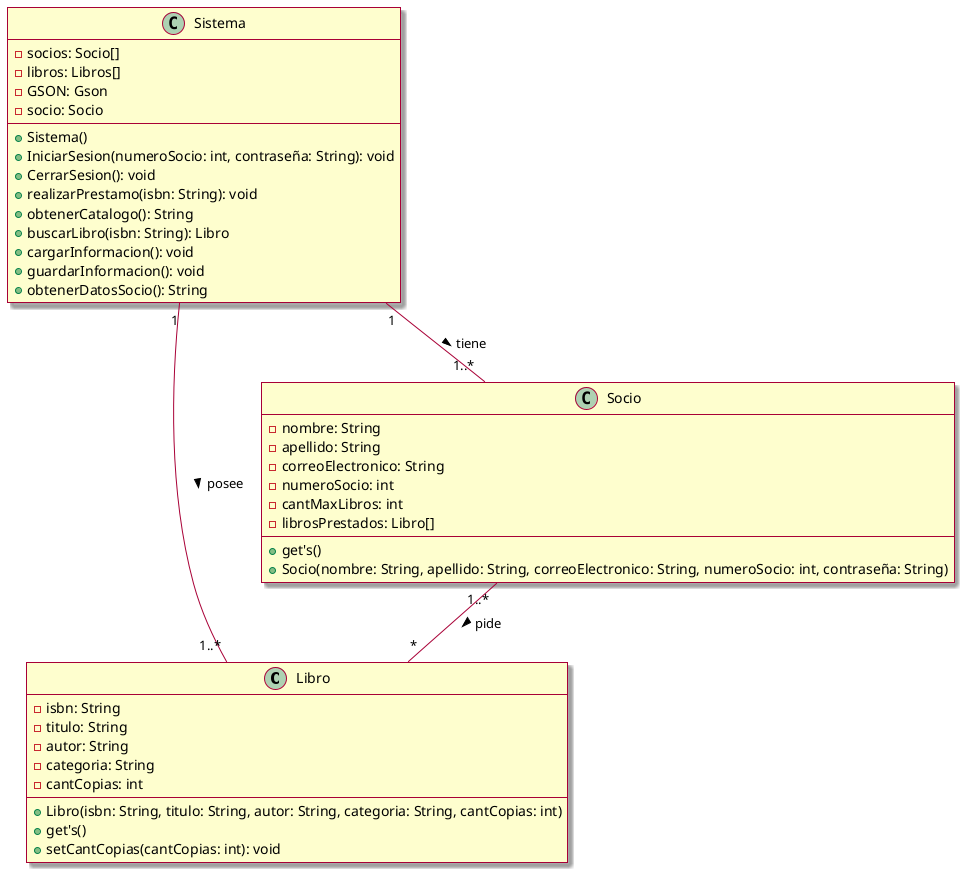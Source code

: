 @startuml
skin rose

Class Libro{
-isbn: String
-titulo: String
-autor: String
-categoria: String
-cantCopias: int
+Libro(isbn: String, titulo: String, autor: String, categoria: String, cantCopias: int)
+get's()
+setCantCopias(cantCopias: int): void
}

Class Socio{
-nombre: String
-apellido: String
-correoElectronico: String
-numeroSocio: int
-cantMaxLibros: int
-librosPrestados: Libro[]
+get's()
+Socio(nombre: String, apellido: String, correoElectronico: String, numeroSocio: int, contraseña: String)
}

Class Sistema{
-socios: Socio[]
-libros: Libros[]
-GSON: Gson
-socio: Socio
+Sistema()
+IniciarSesion(numeroSocio: int, contraseña: String): void
+CerrarSesion(): void
+realizarPrestamo(isbn: String): void
+obtenerCatalogo(): String
+buscarLibro(isbn: String): Libro
+cargarInformacion(): void
+guardarInformacion(): void
+obtenerDatosSocio(): String
}

Sistema"1"--"1..*"Libro: posee >
Sistema"1"--"1..*"Socio: tiene >
Socio"1..*"--"*"Libro: pide >
@enduml
